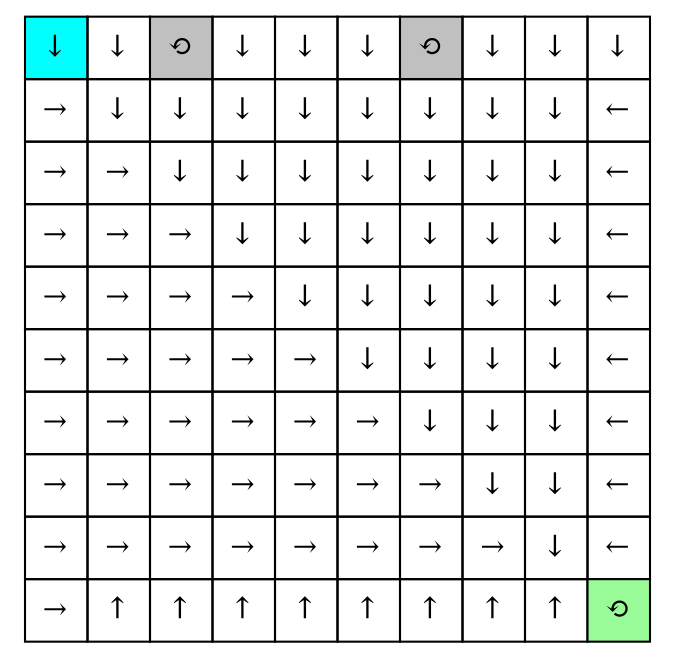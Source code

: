 digraph G
{
node [shape=plaintext]
a[label=<<TABLE BORDER="0" CELLBORDER="1" CELLSPACING="0">
<TR>
<TD width="30" height="30" fixedsize="true" BGCOLOR="cyan">&#x2193;</TD>
<TD width="30" height="30" fixedsize="true">&#x2193;</TD>
<TD width="30" height="30" fixedsize="true" BGCOLOR="gray">&#x27F2;</TD>
<TD width="30" height="30" fixedsize="true">&#x2193;</TD>
<TD width="30" height="30" fixedsize="true">&#x2193;</TD>
<TD width="30" height="30" fixedsize="true">&#x2193;</TD>
<TD width="30" height="30" fixedsize="true" BGCOLOR="gray">&#x27F2;</TD>
<TD width="30" height="30" fixedsize="true">&#x2193;</TD>
<TD width="30" height="30" fixedsize="true">&#x2193;</TD>
<TD width="30" height="30" fixedsize="true">&#x2193;</TD>
</TR>
<TR>
<TD width="30" height="30" fixedsize="true">&#x2192;</TD>
<TD width="30" height="30" fixedsize="true">&#x2193;</TD>
<TD width="30" height="30" fixedsize="true">&#x2193;</TD>
<TD width="30" height="30" fixedsize="true">&#x2193;</TD>
<TD width="30" height="30" fixedsize="true">&#x2193;</TD>
<TD width="30" height="30" fixedsize="true">&#x2193;</TD>
<TD width="30" height="30" fixedsize="true">&#x2193;</TD>
<TD width="30" height="30" fixedsize="true">&#x2193;</TD>
<TD width="30" height="30" fixedsize="true">&#x2193;</TD>
<TD width="30" height="30" fixedsize="true">&#x2190;</TD>
</TR>
<TR>
<TD width="30" height="30" fixedsize="true">&#x2192;</TD>
<TD width="30" height="30" fixedsize="true">&#x2192;</TD>
<TD width="30" height="30" fixedsize="true">&#x2193;</TD>
<TD width="30" height="30" fixedsize="true">&#x2193;</TD>
<TD width="30" height="30" fixedsize="true">&#x2193;</TD>
<TD width="30" height="30" fixedsize="true">&#x2193;</TD>
<TD width="30" height="30" fixedsize="true">&#x2193;</TD>
<TD width="30" height="30" fixedsize="true">&#x2193;</TD>
<TD width="30" height="30" fixedsize="true">&#x2193;</TD>
<TD width="30" height="30" fixedsize="true">&#x2190;</TD>
</TR>
<TR>
<TD width="30" height="30" fixedsize="true">&#x2192;</TD>
<TD width="30" height="30" fixedsize="true">&#x2192;</TD>
<TD width="30" height="30" fixedsize="true">&#x2192;</TD>
<TD width="30" height="30" fixedsize="true">&#x2193;</TD>
<TD width="30" height="30" fixedsize="true">&#x2193;</TD>
<TD width="30" height="30" fixedsize="true">&#x2193;</TD>
<TD width="30" height="30" fixedsize="true">&#x2193;</TD>
<TD width="30" height="30" fixedsize="true">&#x2193;</TD>
<TD width="30" height="30" fixedsize="true">&#x2193;</TD>
<TD width="30" height="30" fixedsize="true">&#x2190;</TD>
</TR>
<TR>
<TD width="30" height="30" fixedsize="true">&#x2192;</TD>
<TD width="30" height="30" fixedsize="true">&#x2192;</TD>
<TD width="30" height="30" fixedsize="true">&#x2192;</TD>
<TD width="30" height="30" fixedsize="true">&#x2192;</TD>
<TD width="30" height="30" fixedsize="true">&#x2193;</TD>
<TD width="30" height="30" fixedsize="true">&#x2193;</TD>
<TD width="30" height="30" fixedsize="true">&#x2193;</TD>
<TD width="30" height="30" fixedsize="true">&#x2193;</TD>
<TD width="30" height="30" fixedsize="true">&#x2193;</TD>
<TD width="30" height="30" fixedsize="true">&#x2190;</TD>
</TR>
<TR>
<TD width="30" height="30" fixedsize="true">&#x2192;</TD>
<TD width="30" height="30" fixedsize="true">&#x2192;</TD>
<TD width="30" height="30" fixedsize="true">&#x2192;</TD>
<TD width="30" height="30" fixedsize="true">&#x2192;</TD>
<TD width="30" height="30" fixedsize="true">&#x2192;</TD>
<TD width="30" height="30" fixedsize="true">&#x2193;</TD>
<TD width="30" height="30" fixedsize="true">&#x2193;</TD>
<TD width="30" height="30" fixedsize="true">&#x2193;</TD>
<TD width="30" height="30" fixedsize="true">&#x2193;</TD>
<TD width="30" height="30" fixedsize="true">&#x2190;</TD>
</TR>
<TR>
<TD width="30" height="30" fixedsize="true">&#x2192;</TD>
<TD width="30" height="30" fixedsize="true">&#x2192;</TD>
<TD width="30" height="30" fixedsize="true">&#x2192;</TD>
<TD width="30" height="30" fixedsize="true">&#x2192;</TD>
<TD width="30" height="30" fixedsize="true">&#x2192;</TD>
<TD width="30" height="30" fixedsize="true">&#x2192;</TD>
<TD width="30" height="30" fixedsize="true">&#x2193;</TD>
<TD width="30" height="30" fixedsize="true">&#x2193;</TD>
<TD width="30" height="30" fixedsize="true">&#x2193;</TD>
<TD width="30" height="30" fixedsize="true">&#x2190;</TD>
</TR>
<TR>
<TD width="30" height="30" fixedsize="true">&#x2192;</TD>
<TD width="30" height="30" fixedsize="true">&#x2192;</TD>
<TD width="30" height="30" fixedsize="true">&#x2192;</TD>
<TD width="30" height="30" fixedsize="true">&#x2192;</TD>
<TD width="30" height="30" fixedsize="true">&#x2192;</TD>
<TD width="30" height="30" fixedsize="true">&#x2192;</TD>
<TD width="30" height="30" fixedsize="true">&#x2192;</TD>
<TD width="30" height="30" fixedsize="true">&#x2193;</TD>
<TD width="30" height="30" fixedsize="true">&#x2193;</TD>
<TD width="30" height="30" fixedsize="true">&#x2190;</TD>
</TR>
<TR>
<TD width="30" height="30" fixedsize="true">&#x2192;</TD>
<TD width="30" height="30" fixedsize="true">&#x2192;</TD>
<TD width="30" height="30" fixedsize="true">&#x2192;</TD>
<TD width="30" height="30" fixedsize="true">&#x2192;</TD>
<TD width="30" height="30" fixedsize="true">&#x2192;</TD>
<TD width="30" height="30" fixedsize="true">&#x2192;</TD>
<TD width="30" height="30" fixedsize="true">&#x2192;</TD>
<TD width="30" height="30" fixedsize="true">&#x2192;</TD>
<TD width="30" height="30" fixedsize="true">&#x2193;</TD>
<TD width="30" height="30" fixedsize="true">&#x2190;</TD>
</TR>
<TR>
<TD width="30" height="30" fixedsize="true">&#x2192;</TD>
<TD width="30" height="30" fixedsize="true">&#x2191;</TD>
<TD width="30" height="30" fixedsize="true">&#x2191;</TD>
<TD width="30" height="30" fixedsize="true">&#x2191;</TD>
<TD width="30" height="30" fixedsize="true">&#x2191;</TD>
<TD width="30" height="30" fixedsize="true">&#x2191;</TD>
<TD width="30" height="30" fixedsize="true">&#x2191;</TD>
<TD width="30" height="30" fixedsize="true">&#x2191;</TD>
<TD width="30" height="30" fixedsize="true">&#x2191;</TD>
<TD width="30" height="30" fixedsize="true" BGCOLOR="palegreen">&#x27F2;</TD>
</TR>
 </TABLE>>];
}
